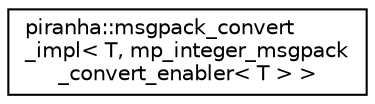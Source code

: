 digraph "Graphical Class Hierarchy"
{
  edge [fontname="Helvetica",fontsize="10",labelfontname="Helvetica",labelfontsize="10"];
  node [fontname="Helvetica",fontsize="10",shape=record];
  rankdir="LR";
  Node0 [label="piranha::msgpack_convert\l_impl\< T, mp_integer_msgpack\l_convert_enabler\< T \> \>",height=0.2,width=0.4,color="black", fillcolor="white", style="filled",URL="$structpiranha_1_1msgpack__convert__impl_3_01_t_00_01mp__integer__msgpack__convert__enabler_3_01_t_01_4_01_4.html",tooltip="Specialisation of piranha::msgpack_convert() for piranha::mp_integer. "];
}
